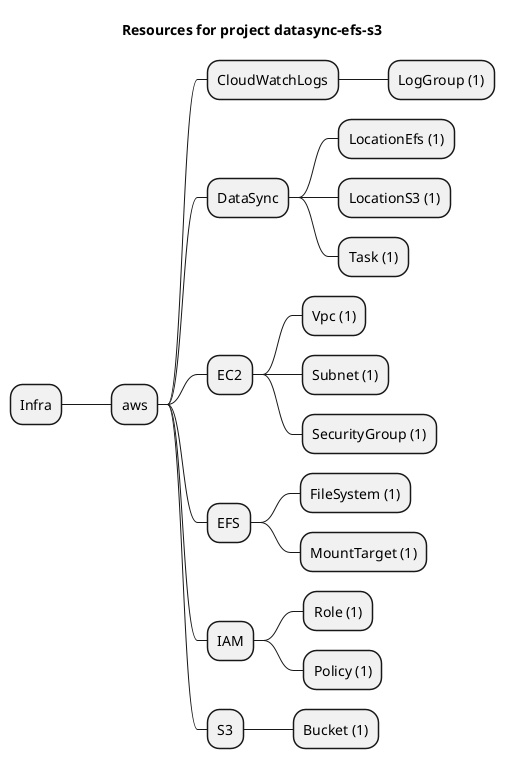 @startmindmap
title Resources for project datasync-efs-s3
skinparam monochrome true
+ Infra
++ aws
+++ CloudWatchLogs
++++ LogGroup (1)
+++ DataSync
++++ LocationEfs (1)
++++ LocationS3 (1)
++++ Task (1)
+++ EC2
++++ Vpc (1)
++++ Subnet (1)
++++ SecurityGroup (1)
+++ EFS
++++ FileSystem (1)
++++ MountTarget (1)
+++ IAM
++++ Role (1)
++++ Policy (1)
+++ S3
++++ Bucket (1)
@endmindmap